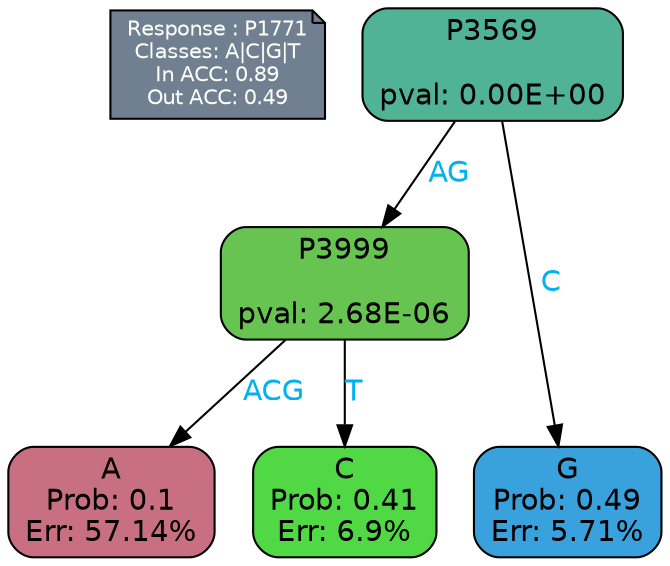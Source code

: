 digraph Tree {
node [shape=box, style="filled, rounded", color="black", fontname=helvetica] ;
graph [ranksep=equally, splines=polylines, bgcolor=transparent, dpi=600] ;
edge [fontname=helvetica] ;
LEGEND [label="Response : P1771
Classes: A|C|G|T
In ACC: 0.89
Out ACC: 0.49
",shape=note,align=left,style=filled,fillcolor="slategray",fontcolor="white",fontsize=10];1 [label="P3569

pval: 0.00E+00", fillcolor="#51b395"] ;
2 [label="P3999

pval: 2.68E-06", fillcolor="#68c450"] ;
3 [label="A
Prob: 0.1
Err: 57.14%", fillcolor="#c87082"] ;
4 [label="C
Prob: 0.41
Err: 6.9%", fillcolor="#50d944"] ;
5 [label="G
Prob: 0.49
Err: 5.71%", fillcolor="#39a1db"] ;
1 -> 2 [label="AG",fontcolor=deepskyblue2] ;
1 -> 5 [label="C",fontcolor=deepskyblue2] ;
2 -> 3 [label="ACG",fontcolor=deepskyblue2] ;
2 -> 4 [label="T",fontcolor=deepskyblue2] ;
{rank = same; 3;4;5;}{rank = same; LEGEND;1;}}